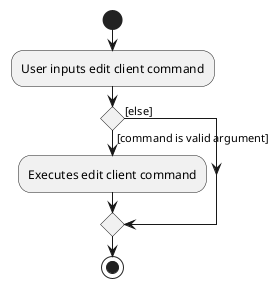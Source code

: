 @startuml
 start
 :User inputs edit client command;

 'Since the beta syntax does not support placing the condition outside the
 'diamond we place it as the true branch instead.

 if () then ([command is valid argument])
     :Executes edit client command;

 else ([else])
 endif
 stop
 @enduml

